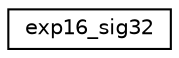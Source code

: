 digraph "Graphical Class Hierarchy"
{
  edge [fontname="Helvetica",fontsize="10",labelfontname="Helvetica",labelfontsize="10"];
  node [fontname="Helvetica",fontsize="10",shape=record];
  rankdir="LR";
  Node0 [label="exp16_sig32",height=0.2,width=0.4,color="black", fillcolor="white", style="filled",URL="$structexp16__sig32.html"];
}
